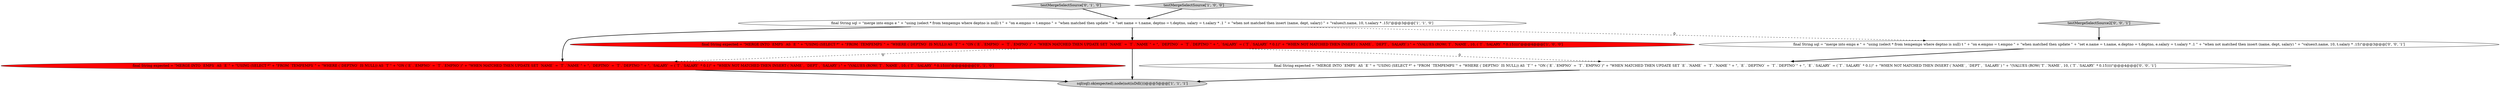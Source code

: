 digraph {
5 [style = filled, label = "testMergeSelectSource['0', '1', '0']", fillcolor = lightgray, shape = diamond image = "AAA0AAABBB2BBB"];
7 [style = filled, label = "final String sql = \"merge into emps e \" + \"using (select * from tempemps where deptno is null) t \" + \"on e.empno = t.empno \" + \"when matched then update \" + \"set e.name = t.name, e.deptno = t.deptno, e.salary = t.salary * .1 \" + \"when not matched then insert (name, dept, salary) \" + \"values(t.name, 10, t.salary * .15)\"@@@3@@@['0', '0', '1']", fillcolor = white, shape = ellipse image = "AAA0AAABBB3BBB"];
8 [style = filled, label = "final String expected = \"MERGE INTO `EMPS` AS `E`\" + \"USING (SELECT *\" + \"FROM `TEMPEMPS`\" + \"WHERE (`DEPTNO` IS NULL)) AS `T`\" + \"ON (`E`.`EMPNO` = `T`.`EMPNO`)\" + \"WHEN MATCHED THEN UPDATE SET `E`.`NAME` = `T`.`NAME`\" + \", `E`.`DEPTNO` = `T`.`DEPTNO`\" + \", `E`.`SALARY` = (`T`.`SALARY` * 0.1)\" + \"WHEN NOT MATCHED THEN INSERT (`NAME`, `DEPT`, `SALARY`) \" + \"(VALUES (ROW(`T`.`NAME`, 10, (`T`.`SALARY` * 0.15))))\"@@@4@@@['0', '0', '1']", fillcolor = white, shape = ellipse image = "AAA0AAABBB3BBB"];
6 [style = filled, label = "testMergeSelectSource2['0', '0', '1']", fillcolor = lightgray, shape = diamond image = "AAA0AAABBB3BBB"];
0 [style = filled, label = "testMergeSelectSource['1', '0', '0']", fillcolor = lightgray, shape = diamond image = "AAA0AAABBB1BBB"];
4 [style = filled, label = "final String expected = \"MERGE INTO `EMPS` AS `E`\" + \"USING (SELECT *\" + \"FROM `TEMPEMPS`\" + \"WHERE (`DEPTNO` IS NULL)) AS `T`\" + \"ON (`E`.`EMPNO` = `T`.`EMPNO`)\" + \"WHEN MATCHED THEN UPDATE SET `NAME` = `T`.`NAME`\" + \", `DEPTNO` = `T`.`DEPTNO`\" + \", `SALARY` = (`T`.`SALARY` * 0.1)\" + \"WHEN NOT MATCHED THEN INSERT (`NAME`, `DEPT`, `SALARY`) \" + \"(VALUES (ROW(`T`.`NAME`, 10, (`T`.`SALARY` * 0.15))))\"@@@4@@@['0', '1', '0']", fillcolor = red, shape = ellipse image = "AAA1AAABBB2BBB"];
1 [style = filled, label = "final String sql = \"merge into emps e \" + \"using (select * from tempemps where deptno is null) t \" + \"on e.empno = t.empno \" + \"when matched then update \" + \"set name = t.name, deptno = t.deptno, salary = t.salary * .1 \" + \"when not matched then insert (name, dept, salary) \" + \"values(t.name, 10, t.salary * .15)\"@@@3@@@['1', '1', '0']", fillcolor = white, shape = ellipse image = "AAA0AAABBB1BBB"];
2 [style = filled, label = "sql(sql).ok(expected).node(not(isDdl()))@@@5@@@['1', '1', '1']", fillcolor = lightgray, shape = ellipse image = "AAA0AAABBB1BBB"];
3 [style = filled, label = "final String expected = \"MERGE INTO `EMPS` AS `E`\" + \"USING (SELECT *\" + \"FROM `TEMPEMPS`\" + \"WHERE (`DEPTNO` IS NULL)) AS `T`\" + \"ON (`E`.`EMPNO` = `T`.`EMPNO`)\" + \"WHEN MATCHED THEN UPDATE SET `NAME` = `T`.`NAME`\" + \", `DEPTNO` = `T`.`DEPTNO`\" + \", `SALARY` = (`T`.`SALARY` * 0.1)\" + \"WHEN NOT MATCHED THEN INSERT (`NAME`, `DEPT`, `SALARY`) \" + \"(VALUES (ROW(`T`.`NAME`, 10, (`T`.`SALARY` * 0.15))))\"@@@4@@@['1', '0', '0']", fillcolor = red, shape = ellipse image = "AAA1AAABBB1BBB"];
1->3 [style = bold, label=""];
3->8 [style = dashed, label="0"];
5->1 [style = bold, label=""];
1->4 [style = bold, label=""];
4->2 [style = bold, label=""];
1->7 [style = dashed, label="0"];
3->2 [style = bold, label=""];
8->2 [style = bold, label=""];
6->7 [style = bold, label=""];
7->8 [style = bold, label=""];
3->4 [style = dashed, label="0"];
0->1 [style = bold, label=""];
}
